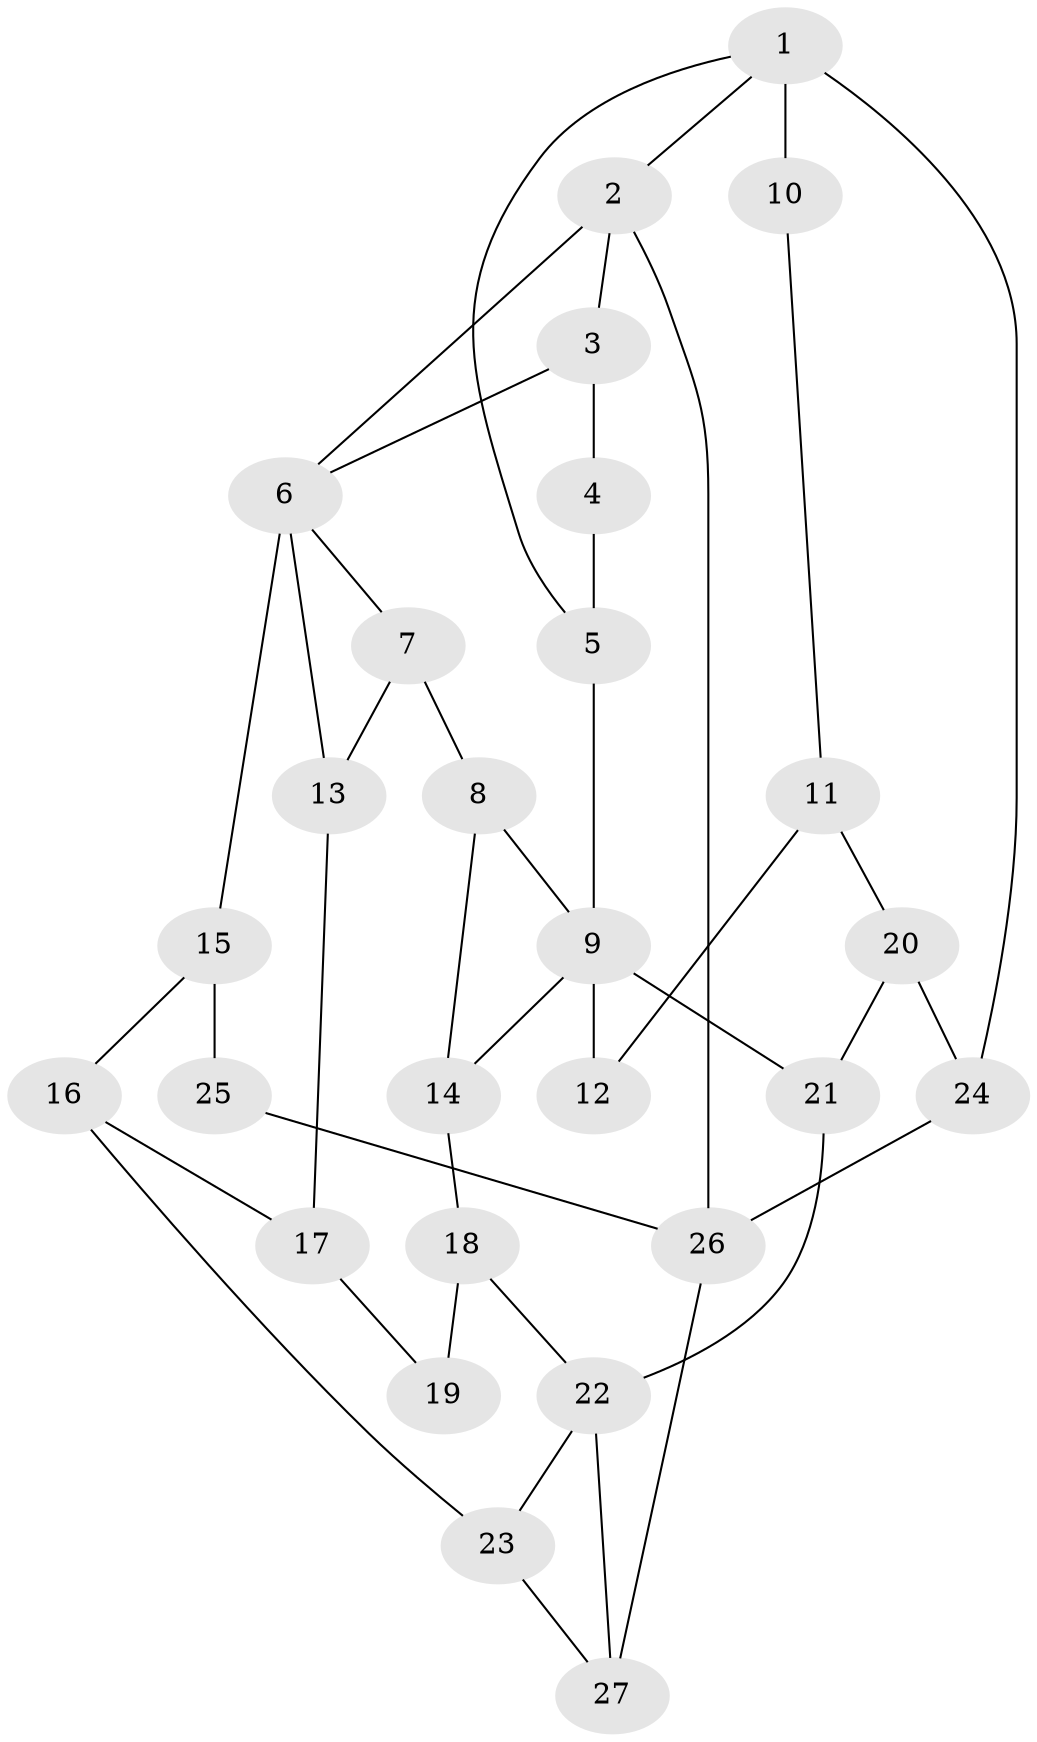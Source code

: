 // original degree distribution, {3: 0.037037037037037035, 5: 0.5185185185185185, 4: 0.24074074074074073, 6: 0.2037037037037037}
// Generated by graph-tools (version 1.1) at 2025/38/03/09/25 02:38:31]
// undirected, 27 vertices, 42 edges
graph export_dot {
graph [start="1"]
  node [color=gray90,style=filled];
  1;
  2;
  3;
  4;
  5;
  6;
  7;
  8;
  9;
  10;
  11;
  12;
  13;
  14;
  15;
  16;
  17;
  18;
  19;
  20;
  21;
  22;
  23;
  24;
  25;
  26;
  27;
  1 -- 2 [weight=1.0];
  1 -- 5 [weight=1.0];
  1 -- 10 [weight=2.0];
  1 -- 24 [weight=1.0];
  2 -- 3 [weight=1.0];
  2 -- 6 [weight=1.0];
  2 -- 26 [weight=1.0];
  3 -- 4 [weight=1.0];
  3 -- 6 [weight=1.0];
  4 -- 5 [weight=2.0];
  5 -- 9 [weight=2.0];
  6 -- 7 [weight=1.0];
  6 -- 13 [weight=1.0];
  6 -- 15 [weight=2.0];
  7 -- 8 [weight=1.0];
  7 -- 13 [weight=1.0];
  8 -- 9 [weight=1.0];
  8 -- 14 [weight=1.0];
  9 -- 12 [weight=1.0];
  9 -- 14 [weight=1.0];
  9 -- 21 [weight=1.0];
  10 -- 11 [weight=1.0];
  11 -- 12 [weight=2.0];
  11 -- 20 [weight=2.0];
  13 -- 17 [weight=1.0];
  14 -- 18 [weight=1.0];
  15 -- 16 [weight=2.0];
  15 -- 25 [weight=2.0];
  16 -- 17 [weight=1.0];
  16 -- 23 [weight=1.0];
  17 -- 19 [weight=1.0];
  18 -- 19 [weight=2.0];
  18 -- 22 [weight=2.0];
  20 -- 21 [weight=2.0];
  20 -- 24 [weight=2.0];
  21 -- 22 [weight=2.0];
  22 -- 23 [weight=1.0];
  22 -- 27 [weight=1.0];
  23 -- 27 [weight=1.0];
  24 -- 26 [weight=1.0];
  25 -- 26 [weight=1.0];
  26 -- 27 [weight=1.0];
}
